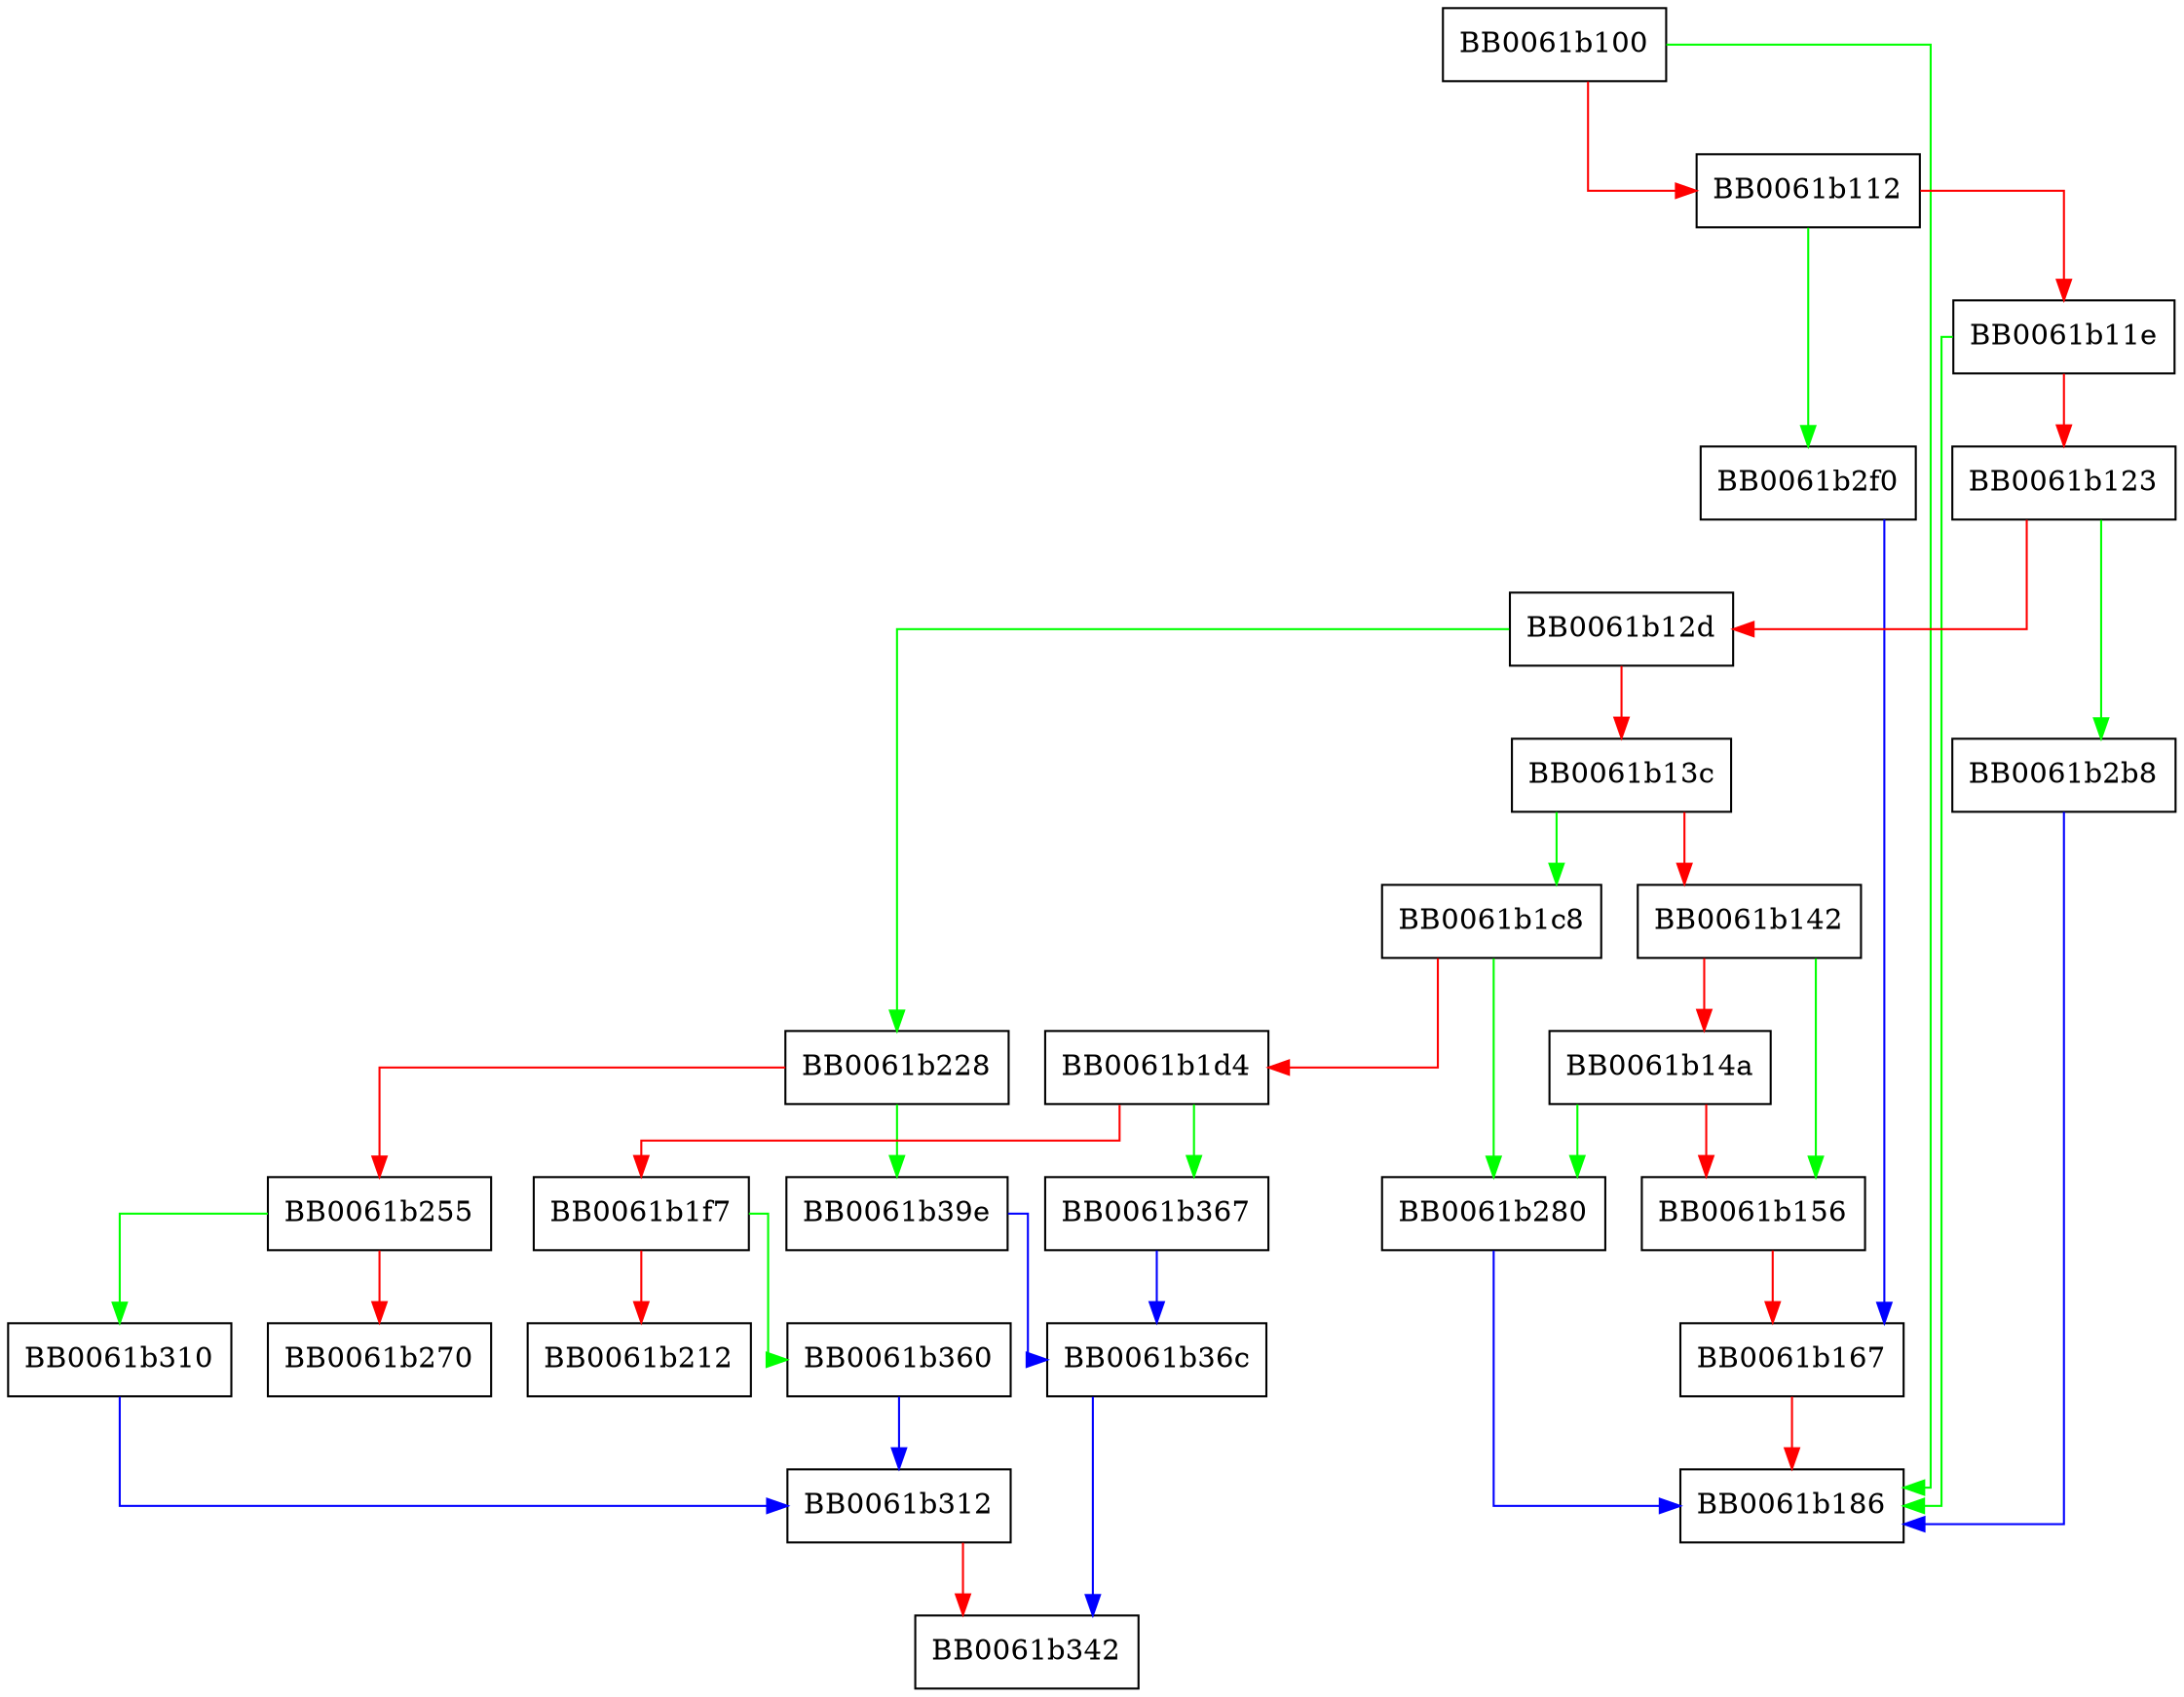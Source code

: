 digraph b2i_PrivateKey {
  node [shape="box"];
  graph [splines=ortho];
  BB0061b100 -> BB0061b186 [color="green"];
  BB0061b100 -> BB0061b112 [color="red"];
  BB0061b112 -> BB0061b2f0 [color="green"];
  BB0061b112 -> BB0061b11e [color="red"];
  BB0061b11e -> BB0061b186 [color="green"];
  BB0061b11e -> BB0061b123 [color="red"];
  BB0061b123 -> BB0061b2b8 [color="green"];
  BB0061b123 -> BB0061b12d [color="red"];
  BB0061b12d -> BB0061b228 [color="green"];
  BB0061b12d -> BB0061b13c [color="red"];
  BB0061b13c -> BB0061b1c8 [color="green"];
  BB0061b13c -> BB0061b142 [color="red"];
  BB0061b142 -> BB0061b156 [color="green"];
  BB0061b142 -> BB0061b14a [color="red"];
  BB0061b14a -> BB0061b280 [color="green"];
  BB0061b14a -> BB0061b156 [color="red"];
  BB0061b156 -> BB0061b167 [color="red"];
  BB0061b167 -> BB0061b186 [color="red"];
  BB0061b1c8 -> BB0061b280 [color="green"];
  BB0061b1c8 -> BB0061b1d4 [color="red"];
  BB0061b1d4 -> BB0061b367 [color="green"];
  BB0061b1d4 -> BB0061b1f7 [color="red"];
  BB0061b1f7 -> BB0061b360 [color="green"];
  BB0061b1f7 -> BB0061b212 [color="red"];
  BB0061b228 -> BB0061b39e [color="green"];
  BB0061b228 -> BB0061b255 [color="red"];
  BB0061b255 -> BB0061b310 [color="green"];
  BB0061b255 -> BB0061b270 [color="red"];
  BB0061b280 -> BB0061b186 [color="blue"];
  BB0061b2b8 -> BB0061b186 [color="blue"];
  BB0061b2f0 -> BB0061b167 [color="blue"];
  BB0061b310 -> BB0061b312 [color="blue"];
  BB0061b312 -> BB0061b342 [color="red"];
  BB0061b360 -> BB0061b312 [color="blue"];
  BB0061b367 -> BB0061b36c [color="blue"];
  BB0061b36c -> BB0061b342 [color="blue"];
  BB0061b39e -> BB0061b36c [color="blue"];
}